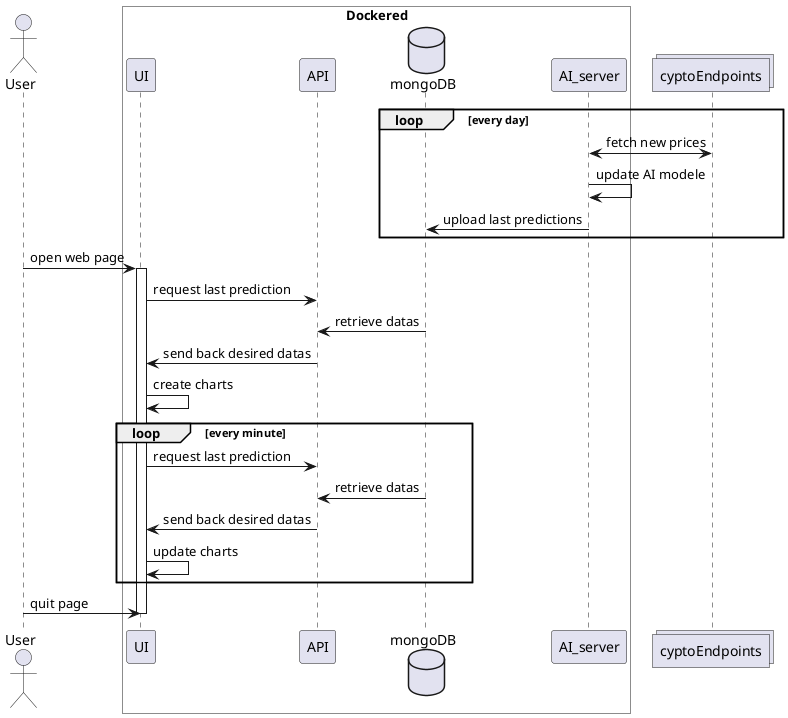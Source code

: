 @startuml general_sequence-diagram
actor       User           as u
box "Dockered" #White
participant UI             as ui
participant API            as api
database    mongoDB        as db
participant AI_server      as ai
end box
collections cyptoEndpoints as ce

loop every day
    ai <-> ce: fetch new prices
    ai -> ai: update AI modele
    ai -> db: upload last predictions
end

u -> ui: open web page
activate ui
ui -> api: request last prediction
api <- db: retrieve datas
api -> ui: send back desired datas
ui -> ui: create charts

loop every minute
    ui -> api: request last prediction
    api <- db: retrieve datas
    api -> ui: send back desired datas
    ui -> ui: update charts
end

u -> ui: quit page
deactivate ui
@enduml